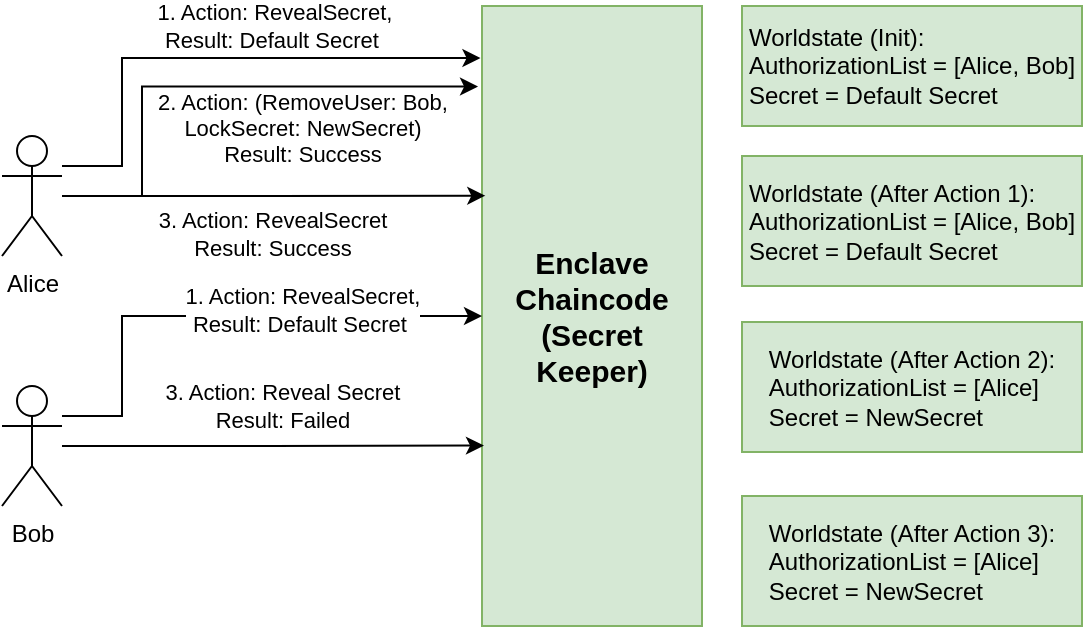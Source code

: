 <mxfile version="21.6.8" type="device">
  <diagram name="Page-1" id="7GMT-beZkwUedmG0-DxE">
    <mxGraphModel dx="1235" dy="740" grid="1" gridSize="10" guides="1" tooltips="1" connect="1" arrows="1" fold="1" page="1" pageScale="1" pageWidth="850" pageHeight="1100" math="0" shadow="0">
      <root>
        <mxCell id="0" />
        <mxCell id="1" parent="0" />
        <mxCell id="VhOXe49pOfOXTvqwYOba-44" value="&lt;b&gt;&lt;font style=&quot;font-size: 15px;&quot;&gt;Enclave Chaincode&lt;br&gt;(Secret Keeper)&lt;br&gt;&lt;/font&gt;&lt;/b&gt;" style="rounded=0;whiteSpace=wrap;html=1;fillColor=#d5e8d4;strokeColor=#82b366;" vertex="1" parent="1">
          <mxGeometry x="290" y="20" width="110" height="310" as="geometry" />
        </mxCell>
        <mxCell id="VhOXe49pOfOXTvqwYOba-45" value="&lt;div style=&quot;text-align: left;&quot;&gt;&lt;span style=&quot;background-color: initial;&quot;&gt;Worldstate (Init):&lt;/span&gt;&lt;/div&gt;&lt;div style=&quot;text-align: left;&quot;&gt;&lt;span style=&quot;background-color: initial;&quot;&gt;AuthorizationList = [Alice, Bob]&lt;/span&gt;&lt;/div&gt;&lt;div style=&quot;text-align: left;&quot;&gt;&lt;span style=&quot;background-color: initial;&quot;&gt;Secret = Default Secret&lt;/span&gt;&lt;/div&gt;" style="rounded=0;whiteSpace=wrap;html=1;fillColor=#d5e8d4;strokeColor=#82b366;" vertex="1" parent="1">
          <mxGeometry x="420" y="20" width="170" height="60" as="geometry" />
        </mxCell>
        <mxCell id="VhOXe49pOfOXTvqwYOba-57" style="edgeStyle=orthogonalEdgeStyle;rounded=0;orthogonalLoop=1;jettySize=auto;html=1;entryX=-0.007;entryY=0.084;entryDx=0;entryDy=0;entryPerimeter=0;" edge="1" parent="1" source="VhOXe49pOfOXTvqwYOba-46" target="VhOXe49pOfOXTvqwYOba-44">
          <mxGeometry relative="1" as="geometry">
            <Array as="points">
              <mxPoint x="110" y="100" />
              <mxPoint x="110" y="46" />
            </Array>
          </mxGeometry>
        </mxCell>
        <mxCell id="VhOXe49pOfOXTvqwYOba-59" value="1. Action: RevealSecret,&lt;br&gt;Result: Default Secret&amp;nbsp;" style="edgeLabel;html=1;align=center;verticalAlign=middle;resizable=0;points=[];" vertex="1" connectable="0" parent="VhOXe49pOfOXTvqwYOba-57">
          <mxGeometry x="-0.07" y="1" relative="1" as="geometry">
            <mxPoint x="37" y="-15" as="offset" />
          </mxGeometry>
        </mxCell>
        <mxCell id="VhOXe49pOfOXTvqwYOba-60" style="edgeStyle=orthogonalEdgeStyle;rounded=0;orthogonalLoop=1;jettySize=auto;html=1;entryX=-0.018;entryY=0.13;entryDx=0;entryDy=0;entryPerimeter=0;" edge="1" parent="1" source="VhOXe49pOfOXTvqwYOba-46" target="VhOXe49pOfOXTvqwYOba-44">
          <mxGeometry relative="1" as="geometry">
            <mxPoint x="200" y="130" as="targetPoint" />
            <Array as="points">
              <mxPoint x="120" y="115" />
              <mxPoint x="120" y="60" />
            </Array>
          </mxGeometry>
        </mxCell>
        <mxCell id="VhOXe49pOfOXTvqwYOba-61" value="2. Action: (RemoveUser: Bob, &lt;br&gt;LockSecret: NewSecret)&lt;br&gt;Result: Success" style="edgeLabel;html=1;align=center;verticalAlign=middle;resizable=0;points=[];" vertex="1" connectable="0" parent="VhOXe49pOfOXTvqwYOba-60">
          <mxGeometry x="0.039" y="1" relative="1" as="geometry">
            <mxPoint x="38" y="21" as="offset" />
          </mxGeometry>
        </mxCell>
        <mxCell id="VhOXe49pOfOXTvqwYOba-62" style="edgeStyle=orthogonalEdgeStyle;rounded=0;orthogonalLoop=1;jettySize=auto;html=1;entryX=0.015;entryY=0.306;entryDx=0;entryDy=0;entryPerimeter=0;" edge="1" parent="1" source="VhOXe49pOfOXTvqwYOba-46" target="VhOXe49pOfOXTvqwYOba-44">
          <mxGeometry relative="1" as="geometry" />
        </mxCell>
        <mxCell id="VhOXe49pOfOXTvqwYOba-63" value="3. Action: RevealSecret&lt;br&gt;Result: Success" style="edgeLabel;html=1;align=center;verticalAlign=middle;resizable=0;points=[];" vertex="1" connectable="0" parent="VhOXe49pOfOXTvqwYOba-62">
          <mxGeometry x="-0.242" y="-2" relative="1" as="geometry">
            <mxPoint x="24" y="17" as="offset" />
          </mxGeometry>
        </mxCell>
        <mxCell id="VhOXe49pOfOXTvqwYOba-46" value="Alice" style="shape=umlActor;verticalLabelPosition=bottom;verticalAlign=top;html=1;outlineConnect=0;" vertex="1" parent="1">
          <mxGeometry x="50" y="85" width="30" height="60" as="geometry" />
        </mxCell>
        <mxCell id="VhOXe49pOfOXTvqwYOba-67" style="edgeStyle=orthogonalEdgeStyle;rounded=0;orthogonalLoop=1;jettySize=auto;html=1;entryX=0;entryY=0.5;entryDx=0;entryDy=0;" edge="1" parent="1" source="VhOXe49pOfOXTvqwYOba-47" target="VhOXe49pOfOXTvqwYOba-44">
          <mxGeometry relative="1" as="geometry">
            <mxPoint x="130" y="210" as="sourcePoint" />
            <Array as="points">
              <mxPoint x="110" y="225" />
              <mxPoint x="110" y="175" />
            </Array>
          </mxGeometry>
        </mxCell>
        <mxCell id="VhOXe49pOfOXTvqwYOba-68" value="1. Action: RevealSecret,&lt;br style=&quot;border-color: var(--border-color);&quot;&gt;Result: Default Secret&amp;nbsp;" style="edgeLabel;html=1;align=center;verticalAlign=middle;resizable=0;points=[];" vertex="1" connectable="0" parent="VhOXe49pOfOXTvqwYOba-67">
          <mxGeometry x="0.146" y="3" relative="1" as="geometry">
            <mxPoint x="21" as="offset" />
          </mxGeometry>
        </mxCell>
        <mxCell id="VhOXe49pOfOXTvqwYOba-73" style="edgeStyle=orthogonalEdgeStyle;rounded=0;orthogonalLoop=1;jettySize=auto;html=1;entryX=0.009;entryY=0.709;entryDx=0;entryDy=0;entryPerimeter=0;" edge="1" parent="1" source="VhOXe49pOfOXTvqwYOba-47" target="VhOXe49pOfOXTvqwYOba-44">
          <mxGeometry relative="1" as="geometry" />
        </mxCell>
        <mxCell id="VhOXe49pOfOXTvqwYOba-74" value="3. Action: Reveal Secret&lt;br&gt;Result: Failed" style="edgeLabel;html=1;align=center;verticalAlign=middle;resizable=0;points=[];" vertex="1" connectable="0" parent="VhOXe49pOfOXTvqwYOba-73">
          <mxGeometry x="-0.093" y="-1" relative="1" as="geometry">
            <mxPoint x="14" y="-21" as="offset" />
          </mxGeometry>
        </mxCell>
        <mxCell id="VhOXe49pOfOXTvqwYOba-47" value="Bob" style="shape=umlActor;verticalLabelPosition=bottom;verticalAlign=top;html=1;outlineConnect=0;" vertex="1" parent="1">
          <mxGeometry x="50" y="210" width="30" height="60" as="geometry" />
        </mxCell>
        <mxCell id="VhOXe49pOfOXTvqwYOba-51" value="&lt;div style=&quot;text-align: left;&quot;&gt;&lt;span style=&quot;background-color: initial;&quot;&gt;Worldstate (After Action 1):&lt;/span&gt;&lt;/div&gt;&lt;div style=&quot;text-align: left;&quot;&gt;&lt;span style=&quot;background-color: initial;&quot;&gt;AuthorizationList = [Alice, Bob]&lt;/span&gt;&lt;/div&gt;&lt;div style=&quot;text-align: left;&quot;&gt;&lt;span style=&quot;background-color: initial;&quot;&gt;Secret = Default Secret&lt;/span&gt;&lt;/div&gt;" style="rounded=0;whiteSpace=wrap;html=1;fillColor=#d5e8d4;strokeColor=#82b366;" vertex="1" parent="1">
          <mxGeometry x="420" y="95" width="170" height="65" as="geometry" />
        </mxCell>
        <mxCell id="VhOXe49pOfOXTvqwYOba-53" value="&lt;div style=&quot;text-align: left;&quot;&gt;&lt;span style=&quot;background-color: initial;&quot;&gt;Worldstate (After Action 2):&lt;/span&gt;&lt;/div&gt;&lt;div style=&quot;text-align: left;&quot;&gt;&lt;span style=&quot;background-color: initial;&quot;&gt;AuthorizationList = [Alice]&lt;/span&gt;&lt;/div&gt;&lt;div style=&quot;text-align: left;&quot;&gt;&lt;span style=&quot;background-color: initial;&quot;&gt;Secret = NewSecret&lt;/span&gt;&lt;/div&gt;" style="rounded=0;whiteSpace=wrap;html=1;fillColor=#d5e8d4;strokeColor=#82b366;" vertex="1" parent="1">
          <mxGeometry x="420" y="178" width="170" height="65" as="geometry" />
        </mxCell>
        <mxCell id="VhOXe49pOfOXTvqwYOba-55" value="&lt;div style=&quot;text-align: left;&quot;&gt;&lt;span style=&quot;background-color: initial;&quot;&gt;Worldstate (After Action 3):&lt;/span&gt;&lt;/div&gt;&lt;div style=&quot;text-align: left;&quot;&gt;&lt;span style=&quot;background-color: initial;&quot;&gt;AuthorizationList = [Alice]&lt;/span&gt;&lt;/div&gt;&lt;div style=&quot;text-align: left;&quot;&gt;&lt;span style=&quot;background-color: initial;&quot;&gt;Secret = NewSecret&lt;/span&gt;&lt;/div&gt;" style="rounded=0;whiteSpace=wrap;html=1;fillColor=#d5e8d4;strokeColor=#82b366;" vertex="1" parent="1">
          <mxGeometry x="420" y="265" width="170" height="65" as="geometry" />
        </mxCell>
      </root>
    </mxGraphModel>
  </diagram>
</mxfile>
